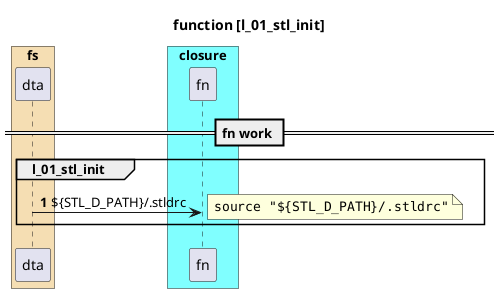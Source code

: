 @startuml
!pragma teoz true
' F19CBB
' A8E4A0
' FAE7B5
' FAE7B5
' Серебряный	Silver	#c0c0c0
' Лососевый	Salmon	#fa8072
' Пшеничный	Wheat	#f5deb3
' Светлый сомон	LightSalmon	#ffa07a
' Бледный зелёный	PaleGreen	#98fb98
' Оливковый	Olive	#808000
' Умеренный аквамариновый	MediumAquamarine	#66cdaa
' Циан,цвет морской волны	Cyan,Aqua	#00ffff
' Светлый стальной синий	LightSteelBlue	#b0c4de
' Морозное небо	DeepSkyBlue	#00bfff
' Светлая слива	Plum	#dda0dd
' Розовый	Pink	#ffc0cb
' scale 1000*500

title function [l_01_stl_init]
autonumber 
box "fs" #f5deb3
participant dta 
' participant prc 
end box
box "args" #00bfff
' participant ar1 
' participant ar2 
' participant ar3 

end box
' box "dta" #66cdaa
' participant in 
' participant out 
' end box
' box "stream" #98fb98
' participant "0" 
' end box
box "closure" #80ffff
participant fn 
end box
' box "stream" #98fb98
' participant 1 
' end box
' box "stream" #dda0dd
' participant 2 
' end box
' == args == 

' ref over ar1 
' pth[dr]
' end ref

' ref over ar2
' ptr[value]
' end ref

' ref over ar3
' nm[fl]
' end ref
' == up data ==
' ref over dta
' ${STL_D_PATH}/.stldrc
' end ref

' ref over prc
' od.d
' end ref

' ref over in 
' end ref

' ref over out
' end ref

' ref over 0
' end ref
== fn work ==
group l_01_stl_init
' ref over fn
' end ref
dta -> fn : ${STL_D_PATH}/.stldrc 
        note right
        <code>
        source "${STL_D_PATH}/.stldrc"
        </code>
        end note
end



' note right
' <code>
' for read
' </code>
' end note

' == ret data ==
' ref over fn
' epm full-upgrad
' end ref


@enduml
